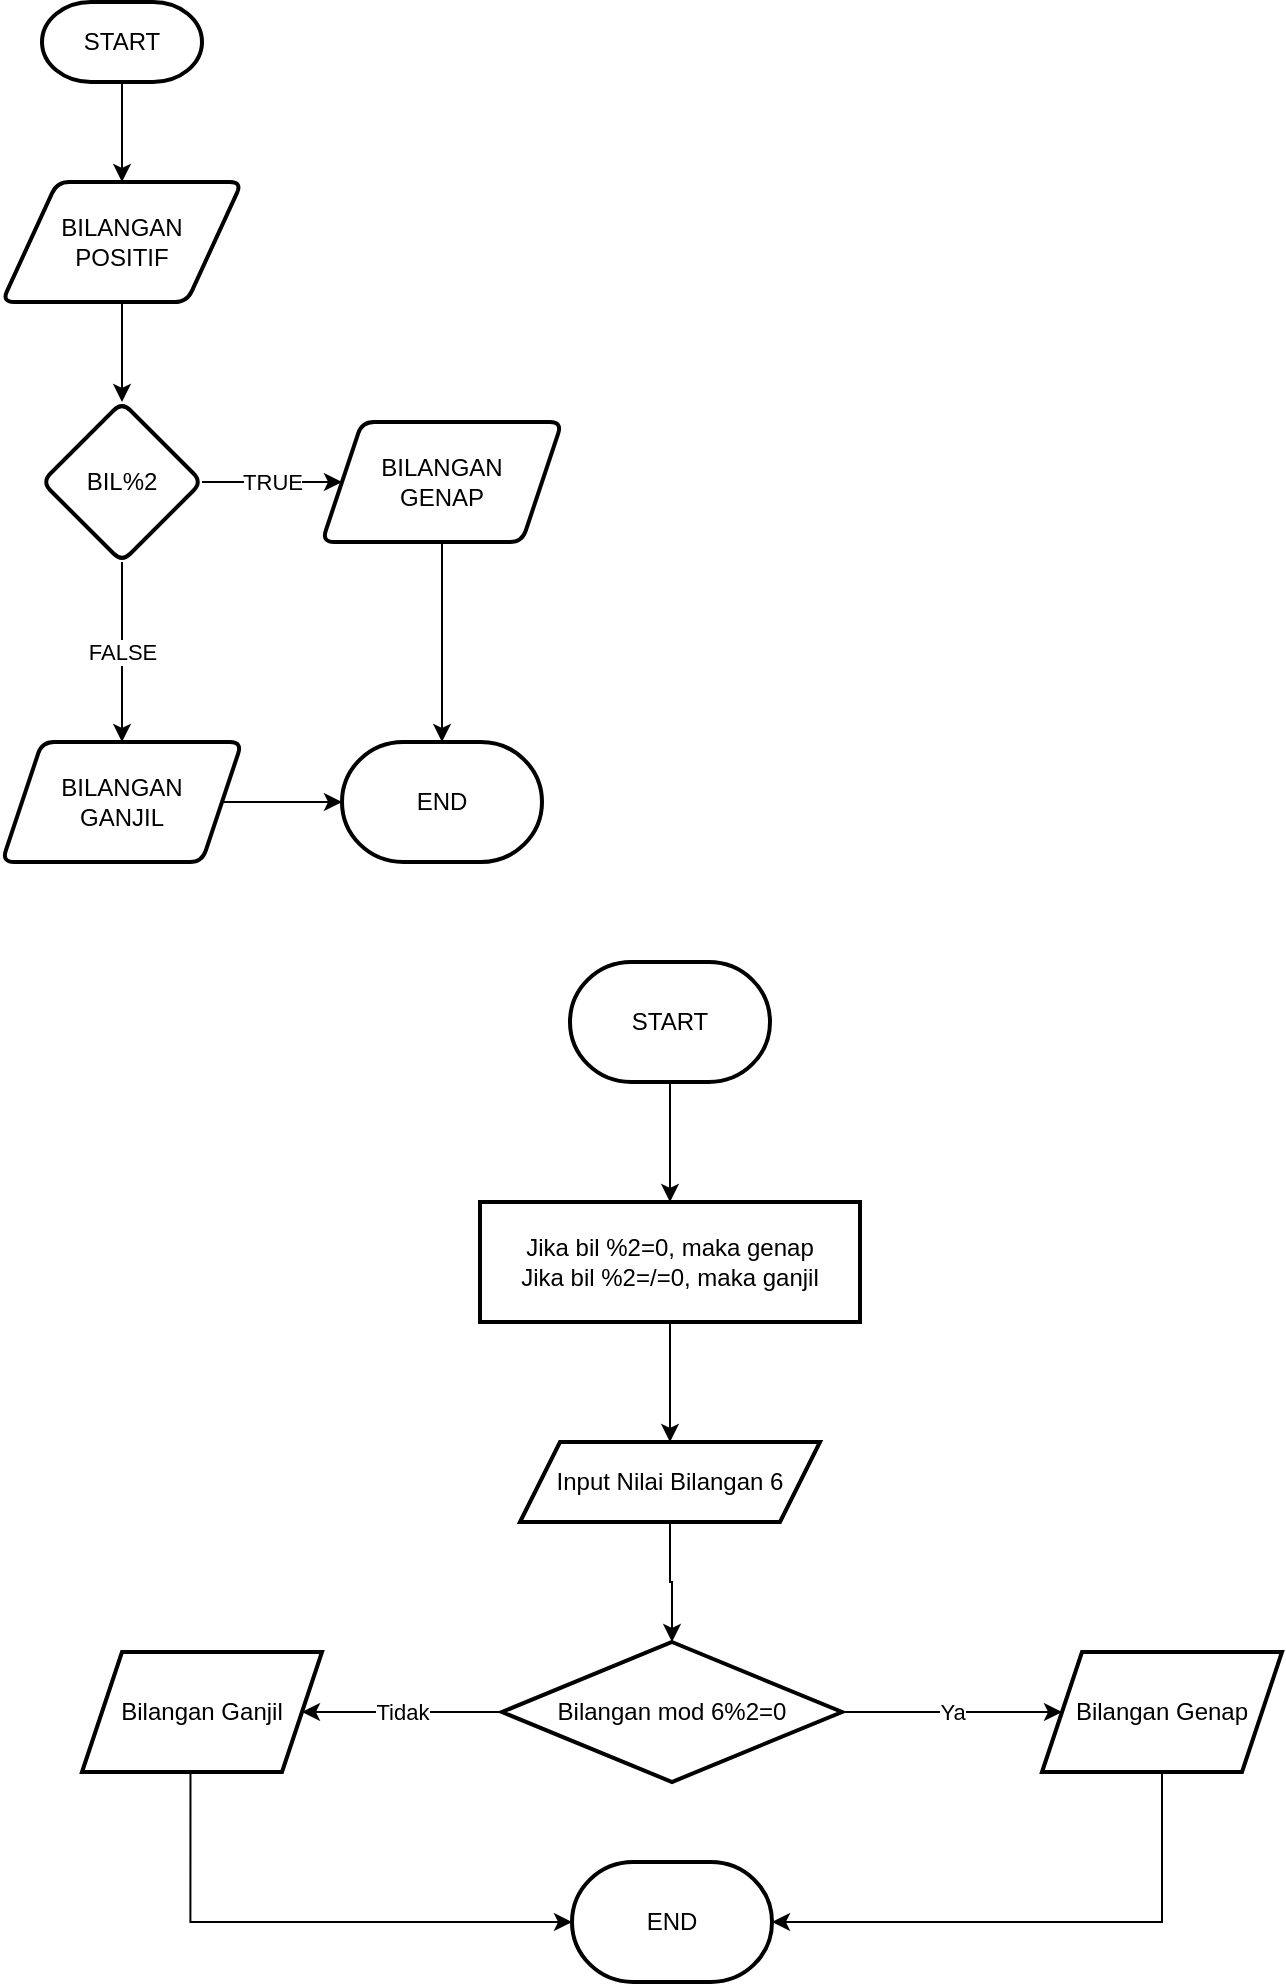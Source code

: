 <mxfile version="22.1.7" type="github">
  <diagram id="C5RBs43oDa-KdzZeNtuy" name="Page-1">
    <mxGraphModel dx="1100" dy="558" grid="1" gridSize="10" guides="1" tooltips="1" connect="1" arrows="1" fold="1" page="1" pageScale="1" pageWidth="827" pageHeight="1169" math="0" shadow="0">
      <root>
        <mxCell id="WIyWlLk6GJQsqaUBKTNV-0" />
        <mxCell id="WIyWlLk6GJQsqaUBKTNV-1" parent="WIyWlLk6GJQsqaUBKTNV-0" />
        <mxCell id="yjTNKrqDX9OZpZqWXkif-2" value="" style="edgeStyle=orthogonalEdgeStyle;rounded=0;orthogonalLoop=1;jettySize=auto;html=1;" parent="WIyWlLk6GJQsqaUBKTNV-1" source="yjTNKrqDX9OZpZqWXkif-0" target="yjTNKrqDX9OZpZqWXkif-1" edge="1">
          <mxGeometry relative="1" as="geometry" />
        </mxCell>
        <mxCell id="yjTNKrqDX9OZpZqWXkif-0" value="START" style="strokeWidth=2;html=1;shape=mxgraph.flowchart.terminator;whiteSpace=wrap;" parent="WIyWlLk6GJQsqaUBKTNV-1" vertex="1">
          <mxGeometry x="100" y="80" width="80" height="40" as="geometry" />
        </mxCell>
        <mxCell id="yjTNKrqDX9OZpZqWXkif-4" value="" style="edgeStyle=orthogonalEdgeStyle;rounded=0;orthogonalLoop=1;jettySize=auto;html=1;" parent="WIyWlLk6GJQsqaUBKTNV-1" source="yjTNKrqDX9OZpZqWXkif-1" target="yjTNKrqDX9OZpZqWXkif-3" edge="1">
          <mxGeometry relative="1" as="geometry" />
        </mxCell>
        <mxCell id="yjTNKrqDX9OZpZqWXkif-1" value="BILANGAN&lt;br&gt;POSITIF" style="shape=parallelogram;html=1;strokeWidth=2;perimeter=parallelogramPerimeter;whiteSpace=wrap;rounded=1;arcSize=12;size=0.23;" parent="WIyWlLk6GJQsqaUBKTNV-1" vertex="1">
          <mxGeometry x="80" y="170" width="120" height="60" as="geometry" />
        </mxCell>
        <mxCell id="yjTNKrqDX9OZpZqWXkif-6" value="TRUE" style="edgeStyle=orthogonalEdgeStyle;rounded=0;orthogonalLoop=1;jettySize=auto;html=1;" parent="WIyWlLk6GJQsqaUBKTNV-1" source="yjTNKrqDX9OZpZqWXkif-3" target="yjTNKrqDX9OZpZqWXkif-5" edge="1">
          <mxGeometry relative="1" as="geometry" />
        </mxCell>
        <mxCell id="yjTNKrqDX9OZpZqWXkif-8" value="FALSE" style="edgeStyle=orthogonalEdgeStyle;rounded=0;orthogonalLoop=1;jettySize=auto;html=1;" parent="WIyWlLk6GJQsqaUBKTNV-1" source="yjTNKrqDX9OZpZqWXkif-3" target="yjTNKrqDX9OZpZqWXkif-7" edge="1">
          <mxGeometry relative="1" as="geometry" />
        </mxCell>
        <mxCell id="yjTNKrqDX9OZpZqWXkif-3" value="BIL%2" style="rhombus;whiteSpace=wrap;html=1;strokeWidth=2;rounded=1;arcSize=12;" parent="WIyWlLk6GJQsqaUBKTNV-1" vertex="1">
          <mxGeometry x="100" y="280" width="80" height="80" as="geometry" />
        </mxCell>
        <mxCell id="yjTNKrqDX9OZpZqWXkif-11" value="" style="edgeStyle=orthogonalEdgeStyle;rounded=0;orthogonalLoop=1;jettySize=auto;html=1;" parent="WIyWlLk6GJQsqaUBKTNV-1" source="yjTNKrqDX9OZpZqWXkif-5" target="yjTNKrqDX9OZpZqWXkif-9" edge="1">
          <mxGeometry relative="1" as="geometry" />
        </mxCell>
        <mxCell id="yjTNKrqDX9OZpZqWXkif-5" value="BILANGAN&lt;br&gt;GENAP" style="shape=parallelogram;perimeter=parallelogramPerimeter;whiteSpace=wrap;html=1;fixedSize=1;strokeWidth=2;rounded=1;arcSize=12;" parent="WIyWlLk6GJQsqaUBKTNV-1" vertex="1">
          <mxGeometry x="240" y="290" width="120" height="60" as="geometry" />
        </mxCell>
        <mxCell id="yjTNKrqDX9OZpZqWXkif-10" value="" style="edgeStyle=orthogonalEdgeStyle;rounded=0;orthogonalLoop=1;jettySize=auto;html=1;" parent="WIyWlLk6GJQsqaUBKTNV-1" source="yjTNKrqDX9OZpZqWXkif-7" target="yjTNKrqDX9OZpZqWXkif-9" edge="1">
          <mxGeometry relative="1" as="geometry" />
        </mxCell>
        <mxCell id="yjTNKrqDX9OZpZqWXkif-7" value="BILANGAN&lt;br&gt;GANJIL" style="shape=parallelogram;perimeter=parallelogramPerimeter;whiteSpace=wrap;html=1;fixedSize=1;strokeWidth=2;rounded=1;arcSize=12;" parent="WIyWlLk6GJQsqaUBKTNV-1" vertex="1">
          <mxGeometry x="80" y="450" width="120" height="60" as="geometry" />
        </mxCell>
        <mxCell id="yjTNKrqDX9OZpZqWXkif-9" value="END" style="strokeWidth=2;html=1;shape=mxgraph.flowchart.terminator;whiteSpace=wrap;" parent="WIyWlLk6GJQsqaUBKTNV-1" vertex="1">
          <mxGeometry x="250" y="450" width="100" height="60" as="geometry" />
        </mxCell>
        <mxCell id="S1kVWRlpIQlhSgMfIQil-2" value="" style="edgeStyle=orthogonalEdgeStyle;rounded=0;orthogonalLoop=1;jettySize=auto;html=1;" edge="1" parent="WIyWlLk6GJQsqaUBKTNV-1" source="S1kVWRlpIQlhSgMfIQil-0" target="S1kVWRlpIQlhSgMfIQil-1">
          <mxGeometry relative="1" as="geometry" />
        </mxCell>
        <mxCell id="S1kVWRlpIQlhSgMfIQil-0" value="START" style="strokeWidth=2;html=1;shape=mxgraph.flowchart.terminator;whiteSpace=wrap;" vertex="1" parent="WIyWlLk6GJQsqaUBKTNV-1">
          <mxGeometry x="364" y="560" width="100" height="60" as="geometry" />
        </mxCell>
        <mxCell id="S1kVWRlpIQlhSgMfIQil-4" value="" style="edgeStyle=orthogonalEdgeStyle;rounded=0;orthogonalLoop=1;jettySize=auto;html=1;" edge="1" parent="WIyWlLk6GJQsqaUBKTNV-1" source="S1kVWRlpIQlhSgMfIQil-1" target="S1kVWRlpIQlhSgMfIQil-3">
          <mxGeometry relative="1" as="geometry" />
        </mxCell>
        <mxCell id="S1kVWRlpIQlhSgMfIQil-1" value="Jika bil %2=0, maka genap&lt;br&gt;Jika bil %2=/=0, maka ganjil" style="whiteSpace=wrap;html=1;strokeWidth=2;" vertex="1" parent="WIyWlLk6GJQsqaUBKTNV-1">
          <mxGeometry x="319" y="680" width="190" height="60" as="geometry" />
        </mxCell>
        <mxCell id="S1kVWRlpIQlhSgMfIQil-7" value="" style="edgeStyle=orthogonalEdgeStyle;rounded=0;orthogonalLoop=1;jettySize=auto;html=1;" edge="1" parent="WIyWlLk6GJQsqaUBKTNV-1" source="S1kVWRlpIQlhSgMfIQil-3" target="S1kVWRlpIQlhSgMfIQil-6">
          <mxGeometry relative="1" as="geometry" />
        </mxCell>
        <mxCell id="S1kVWRlpIQlhSgMfIQil-3" value="Input Nilai Bilangan 6" style="shape=parallelogram;perimeter=parallelogramPerimeter;whiteSpace=wrap;html=1;fixedSize=1;strokeWidth=2;" vertex="1" parent="WIyWlLk6GJQsqaUBKTNV-1">
          <mxGeometry x="339" y="800" width="150" height="40" as="geometry" />
        </mxCell>
        <mxCell id="S1kVWRlpIQlhSgMfIQil-9" value="Tidak" style="edgeStyle=orthogonalEdgeStyle;rounded=0;orthogonalLoop=1;jettySize=auto;html=1;" edge="1" parent="WIyWlLk6GJQsqaUBKTNV-1" source="S1kVWRlpIQlhSgMfIQil-6" target="S1kVWRlpIQlhSgMfIQil-8">
          <mxGeometry relative="1" as="geometry" />
        </mxCell>
        <mxCell id="S1kVWRlpIQlhSgMfIQil-11" value="Ya" style="edgeStyle=orthogonalEdgeStyle;rounded=0;orthogonalLoop=1;jettySize=auto;html=1;" edge="1" parent="WIyWlLk6GJQsqaUBKTNV-1" source="S1kVWRlpIQlhSgMfIQil-6" target="S1kVWRlpIQlhSgMfIQil-10">
          <mxGeometry relative="1" as="geometry" />
        </mxCell>
        <mxCell id="S1kVWRlpIQlhSgMfIQil-6" value="Bilangan mod 6%2=0" style="rhombus;whiteSpace=wrap;html=1;strokeWidth=2;" vertex="1" parent="WIyWlLk6GJQsqaUBKTNV-1">
          <mxGeometry x="330" y="900" width="170" height="70" as="geometry" />
        </mxCell>
        <mxCell id="S1kVWRlpIQlhSgMfIQil-8" value="Bilangan Ganjil" style="shape=parallelogram;perimeter=parallelogramPerimeter;whiteSpace=wrap;html=1;fixedSize=1;strokeWidth=2;" vertex="1" parent="WIyWlLk6GJQsqaUBKTNV-1">
          <mxGeometry x="120" y="905" width="120" height="60" as="geometry" />
        </mxCell>
        <mxCell id="S1kVWRlpIQlhSgMfIQil-10" value="Bilangan Genap" style="shape=parallelogram;perimeter=parallelogramPerimeter;whiteSpace=wrap;html=1;fixedSize=1;strokeWidth=2;" vertex="1" parent="WIyWlLk6GJQsqaUBKTNV-1">
          <mxGeometry x="600" y="905" width="120" height="60" as="geometry" />
        </mxCell>
        <mxCell id="S1kVWRlpIQlhSgMfIQil-12" value="END" style="strokeWidth=2;html=1;shape=mxgraph.flowchart.terminator;whiteSpace=wrap;" vertex="1" parent="WIyWlLk6GJQsqaUBKTNV-1">
          <mxGeometry x="365" y="1010" width="100" height="60" as="geometry" />
        </mxCell>
        <mxCell id="S1kVWRlpIQlhSgMfIQil-14" style="edgeStyle=orthogonalEdgeStyle;rounded=0;orthogonalLoop=1;jettySize=auto;html=1;exitX=0.452;exitY=1.017;exitDx=0;exitDy=0;entryX=0;entryY=0.5;entryDx=0;entryDy=0;entryPerimeter=0;exitPerimeter=0;" edge="1" parent="WIyWlLk6GJQsqaUBKTNV-1" source="S1kVWRlpIQlhSgMfIQil-8" target="S1kVWRlpIQlhSgMfIQil-12">
          <mxGeometry relative="1" as="geometry" />
        </mxCell>
        <mxCell id="S1kVWRlpIQlhSgMfIQil-15" style="edgeStyle=orthogonalEdgeStyle;rounded=0;orthogonalLoop=1;jettySize=auto;html=1;exitX=0.5;exitY=1;exitDx=0;exitDy=0;entryX=1;entryY=0.5;entryDx=0;entryDy=0;entryPerimeter=0;" edge="1" parent="WIyWlLk6GJQsqaUBKTNV-1" source="S1kVWRlpIQlhSgMfIQil-10" target="S1kVWRlpIQlhSgMfIQil-12">
          <mxGeometry relative="1" as="geometry" />
        </mxCell>
      </root>
    </mxGraphModel>
  </diagram>
</mxfile>
